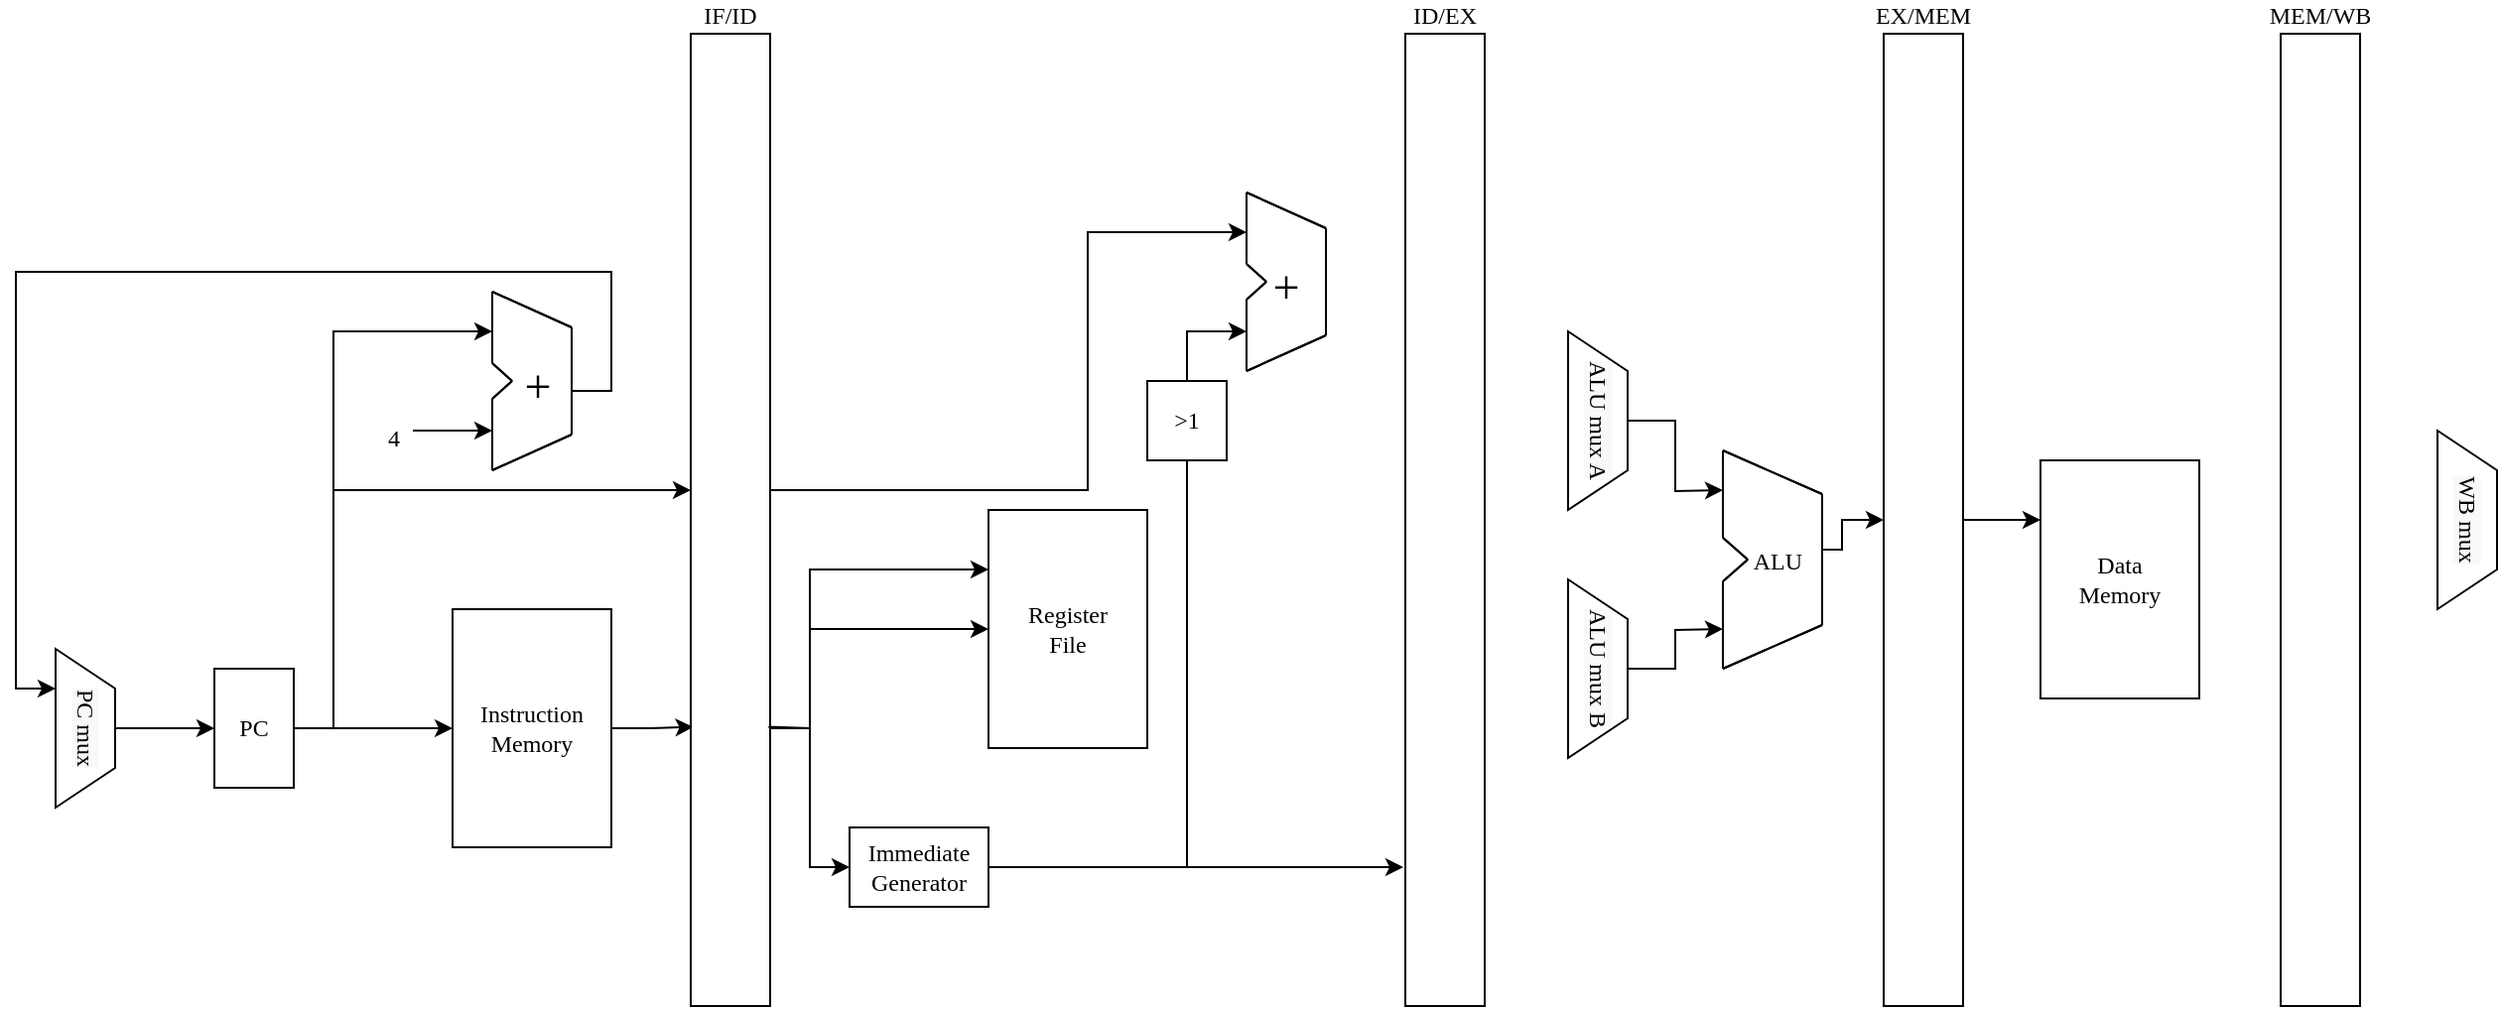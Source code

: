 <mxfile version="15.5.6" type="github">
  <diagram id="azKWPLhPDac-qttQemCD" name="Page-1">
    <mxGraphModel dx="1659" dy="1625" grid="1" gridSize="10" guides="1" tooltips="1" connect="1" arrows="1" fold="1" page="1" pageScale="1" pageWidth="827" pageHeight="1169" math="0" shadow="0">
      <root>
        <mxCell id="0" />
        <mxCell id="1" value="Datapath" parent="0" />
        <mxCell id="wjOAivdGiZ2GnUSQhhlL-72" style="edgeStyle=orthogonalEdgeStyle;rounded=0;orthogonalLoop=1;jettySize=auto;html=1;entryX=0.032;entryY=0.713;entryDx=0;entryDy=0;entryPerimeter=0;fontFamily=Computer Modern;fontSource=https%3A%2F%2Ffonts.googleapis.com%2Fcss%3Ffamily%3DComputer%2BModern;fontSize=12;" edge="1" parent="1" source="wjOAivdGiZ2GnUSQhhlL-1" target="wjOAivdGiZ2GnUSQhhlL-71">
          <mxGeometry relative="1" as="geometry">
            <Array as="points" />
          </mxGeometry>
        </mxCell>
        <mxCell id="wjOAivdGiZ2GnUSQhhlL-1" value="&lt;font face=&quot;Computer Modern&quot; data-font-src=&quot;https://fonts.googleapis.com/css?family=Computer+Modern&quot;&gt;Instruction&lt;br&gt;Memory&lt;/font&gt;" style="whiteSpace=wrap;html=1;" vertex="1" parent="1">
          <mxGeometry x="200" y="290" width="80" height="120" as="geometry" />
        </mxCell>
        <mxCell id="wjOAivdGiZ2GnUSQhhlL-3" value="&lt;font face=&quot;Computer Modern&quot;&gt;Data &lt;br&gt;Memory&lt;/font&gt;" style="whiteSpace=wrap;html=1;" vertex="1" parent="1">
          <mxGeometry x="1000" y="215" width="80" height="120" as="geometry" />
        </mxCell>
        <mxCell id="wjOAivdGiZ2GnUSQhhlL-65" style="edgeStyle=orthogonalEdgeStyle;rounded=0;orthogonalLoop=1;jettySize=auto;html=1;fontFamily=Computer Modern;fontSource=https%3A%2F%2Ffonts.googleapis.com%2Fcss%3Ffamily%3DComputer%2BModern;fontSize=12;" edge="1" parent="1" source="wjOAivdGiZ2GnUSQhhlL-7" target="wjOAivdGiZ2GnUSQhhlL-63">
          <mxGeometry relative="1" as="geometry" />
        </mxCell>
        <mxCell id="wjOAivdGiZ2GnUSQhhlL-7" value="&lt;font face=&quot;Computer Modern&quot;&gt;&lt;span style=&quot;background-color: rgb(248 , 249 , 250)&quot;&gt;PC mux&lt;br&gt;&lt;/span&gt;&lt;/font&gt;" style="shape=trapezoid;perimeter=trapezoidPerimeter;whiteSpace=wrap;html=1;fixedSize=1;rotation=90;" vertex="1" parent="1">
          <mxGeometry x="-25" y="335" width="80" height="30" as="geometry" />
        </mxCell>
        <mxCell id="wjOAivdGiZ2GnUSQhhlL-41" value="  ALU" style="group;fillColor=default;fontFamily=Computer Modern;fontSource=https%3A%2F%2Ffonts.googleapis.com%2Fcss%3Ffamily%3DComputer%2BModern;verticalAlign=middle;" vertex="1" connectable="0" parent="1">
          <mxGeometry x="840" y="210" width="50" height="110" as="geometry" />
        </mxCell>
        <mxCell id="wjOAivdGiZ2GnUSQhhlL-13" value="" style="endArrow=none;html=1;rounded=0;" edge="1" parent="wjOAivdGiZ2GnUSQhhlL-41">
          <mxGeometry width="50" height="50" relative="1" as="geometry">
            <mxPoint y="44" as="sourcePoint" />
            <mxPoint as="targetPoint" />
          </mxGeometry>
        </mxCell>
        <mxCell id="wjOAivdGiZ2GnUSQhhlL-14" value="" style="endArrow=none;html=1;rounded=0;" edge="1" parent="wjOAivdGiZ2GnUSQhhlL-41">
          <mxGeometry width="50" height="50" relative="1" as="geometry">
            <mxPoint y="110.0" as="sourcePoint" />
            <mxPoint y="66" as="targetPoint" />
            <Array as="points">
              <mxPoint y="110.0" />
            </Array>
          </mxGeometry>
        </mxCell>
        <mxCell id="wjOAivdGiZ2GnUSQhhlL-15" value="" style="endArrow=none;html=1;rounded=0;" edge="1" parent="wjOAivdGiZ2GnUSQhhlL-41">
          <mxGeometry width="50" height="50" relative="1" as="geometry">
            <mxPoint y="110.0" as="sourcePoint" />
            <mxPoint x="50" y="88" as="targetPoint" />
          </mxGeometry>
        </mxCell>
        <mxCell id="wjOAivdGiZ2GnUSQhhlL-16" value="" style="endArrow=none;html=1;rounded=0;" edge="1" parent="wjOAivdGiZ2GnUSQhhlL-41">
          <mxGeometry width="50" height="50" relative="1" as="geometry">
            <mxPoint as="sourcePoint" />
            <mxPoint x="50" y="22" as="targetPoint" />
          </mxGeometry>
        </mxCell>
        <mxCell id="wjOAivdGiZ2GnUSQhhlL-17" value="" style="endArrow=none;html=1;rounded=0;" edge="1" parent="wjOAivdGiZ2GnUSQhhlL-41">
          <mxGeometry width="50" height="50" relative="1" as="geometry">
            <mxPoint x="50" y="88" as="sourcePoint" />
            <mxPoint x="50" y="22" as="targetPoint" />
          </mxGeometry>
        </mxCell>
        <mxCell id="wjOAivdGiZ2GnUSQhhlL-18" value="" style="endArrow=none;html=1;rounded=0;" edge="1" parent="wjOAivdGiZ2GnUSQhhlL-41">
          <mxGeometry width="50" height="50" relative="1" as="geometry">
            <mxPoint x="12.5" y="55.0" as="sourcePoint" />
            <mxPoint y="44" as="targetPoint" />
          </mxGeometry>
        </mxCell>
        <mxCell id="wjOAivdGiZ2GnUSQhhlL-19" value="" style="endArrow=none;html=1;rounded=0;" edge="1" parent="wjOAivdGiZ2GnUSQhhlL-41">
          <mxGeometry width="50" height="50" relative="1" as="geometry">
            <mxPoint x="12.5" y="55.0" as="sourcePoint" />
            <mxPoint y="66" as="targetPoint" />
          </mxGeometry>
        </mxCell>
        <mxCell id="wjOAivdGiZ2GnUSQhhlL-20" value="" style="endArrow=none;html=1;rounded=0;" edge="1" parent="wjOAivdGiZ2GnUSQhhlL-41">
          <mxGeometry width="50" height="50" relative="1" as="geometry">
            <mxPoint y="44" as="sourcePoint" />
            <mxPoint as="targetPoint" />
          </mxGeometry>
        </mxCell>
        <mxCell id="wjOAivdGiZ2GnUSQhhlL-21" value="" style="endArrow=none;html=1;rounded=0;" edge="1" parent="wjOAivdGiZ2GnUSQhhlL-41">
          <mxGeometry width="50" height="50" relative="1" as="geometry">
            <mxPoint y="110.0" as="sourcePoint" />
            <mxPoint y="66" as="targetPoint" />
            <Array as="points">
              <mxPoint y="110.0" />
            </Array>
          </mxGeometry>
        </mxCell>
        <mxCell id="wjOAivdGiZ2GnUSQhhlL-22" value="" style="endArrow=none;html=1;rounded=0;" edge="1" parent="wjOAivdGiZ2GnUSQhhlL-41">
          <mxGeometry width="50" height="50" relative="1" as="geometry">
            <mxPoint y="110.0" as="sourcePoint" />
            <mxPoint x="50" y="88" as="targetPoint" />
          </mxGeometry>
        </mxCell>
        <mxCell id="wjOAivdGiZ2GnUSQhhlL-23" value="" style="endArrow=none;html=1;rounded=0;" edge="1" parent="wjOAivdGiZ2GnUSQhhlL-41">
          <mxGeometry width="50" height="50" relative="1" as="geometry">
            <mxPoint as="sourcePoint" />
            <mxPoint x="50" y="22" as="targetPoint" />
          </mxGeometry>
        </mxCell>
        <mxCell id="wjOAivdGiZ2GnUSQhhlL-24" value="" style="endArrow=none;html=1;rounded=0;" edge="1" parent="wjOAivdGiZ2GnUSQhhlL-41">
          <mxGeometry width="50" height="50" relative="1" as="geometry">
            <mxPoint x="50" y="88" as="sourcePoint" />
            <mxPoint x="50" y="22" as="targetPoint" />
          </mxGeometry>
        </mxCell>
        <mxCell id="wjOAivdGiZ2GnUSQhhlL-25" value="" style="endArrow=none;html=1;rounded=0;" edge="1" parent="wjOAivdGiZ2GnUSQhhlL-41">
          <mxGeometry width="50" height="50" relative="1" as="geometry">
            <mxPoint x="12.5" y="55.0" as="sourcePoint" />
            <mxPoint y="44" as="targetPoint" />
          </mxGeometry>
        </mxCell>
        <mxCell id="wjOAivdGiZ2GnUSQhhlL-26" value="" style="endArrow=none;html=1;rounded=0;" edge="1" parent="wjOAivdGiZ2GnUSQhhlL-41">
          <mxGeometry width="50" height="50" relative="1" as="geometry">
            <mxPoint x="12.5" y="55.0" as="sourcePoint" />
            <mxPoint y="66" as="targetPoint" />
          </mxGeometry>
        </mxCell>
        <mxCell id="wjOAivdGiZ2GnUSQhhlL-45" value=" +" style="group;fillColor=default;fontFamily=Computer Modern;fontSource=https%3A%2F%2Ffonts.googleapis.com%2Fcss%3Ffamily%3DComputer%2BModern;fontSize=24;verticalAlign=middle;align=center;" vertex="1" connectable="0" parent="1">
          <mxGeometry x="220" y="130" width="40" height="90" as="geometry" />
        </mxCell>
        <mxCell id="wjOAivdGiZ2GnUSQhhlL-46" value="" style="endArrow=none;html=1;rounded=0;" edge="1" parent="wjOAivdGiZ2GnUSQhhlL-45">
          <mxGeometry width="50" height="50" relative="1" as="geometry">
            <mxPoint y="36" as="sourcePoint" />
            <mxPoint as="targetPoint" />
          </mxGeometry>
        </mxCell>
        <mxCell id="wjOAivdGiZ2GnUSQhhlL-47" value="" style="endArrow=none;html=1;rounded=0;" edge="1" parent="wjOAivdGiZ2GnUSQhhlL-45">
          <mxGeometry width="50" height="50" relative="1" as="geometry">
            <mxPoint y="90.0" as="sourcePoint" />
            <mxPoint y="54" as="targetPoint" />
            <Array as="points">
              <mxPoint y="90.0" />
            </Array>
          </mxGeometry>
        </mxCell>
        <mxCell id="wjOAivdGiZ2GnUSQhhlL-48" value="" style="endArrow=none;html=1;rounded=0;" edge="1" parent="wjOAivdGiZ2GnUSQhhlL-45">
          <mxGeometry width="50" height="50" relative="1" as="geometry">
            <mxPoint y="90.0" as="sourcePoint" />
            <mxPoint x="40" y="72" as="targetPoint" />
          </mxGeometry>
        </mxCell>
        <mxCell id="wjOAivdGiZ2GnUSQhhlL-49" value="" style="endArrow=none;html=1;rounded=0;" edge="1" parent="wjOAivdGiZ2GnUSQhhlL-45">
          <mxGeometry width="50" height="50" relative="1" as="geometry">
            <mxPoint as="sourcePoint" />
            <mxPoint x="40" y="18" as="targetPoint" />
          </mxGeometry>
        </mxCell>
        <mxCell id="wjOAivdGiZ2GnUSQhhlL-50" value="" style="endArrow=none;html=1;rounded=0;" edge="1" parent="wjOAivdGiZ2GnUSQhhlL-45">
          <mxGeometry width="50" height="50" relative="1" as="geometry">
            <mxPoint x="40" y="72" as="sourcePoint" />
            <mxPoint x="40" y="18" as="targetPoint" />
          </mxGeometry>
        </mxCell>
        <mxCell id="wjOAivdGiZ2GnUSQhhlL-51" value="" style="endArrow=none;html=1;rounded=0;" edge="1" parent="wjOAivdGiZ2GnUSQhhlL-45">
          <mxGeometry width="50" height="50" relative="1" as="geometry">
            <mxPoint x="10" y="45.0" as="sourcePoint" />
            <mxPoint y="36" as="targetPoint" />
          </mxGeometry>
        </mxCell>
        <mxCell id="wjOAivdGiZ2GnUSQhhlL-52" value="" style="endArrow=none;html=1;rounded=0;" edge="1" parent="wjOAivdGiZ2GnUSQhhlL-45">
          <mxGeometry width="50" height="50" relative="1" as="geometry">
            <mxPoint x="10" y="45.0" as="sourcePoint" />
            <mxPoint y="54" as="targetPoint" />
          </mxGeometry>
        </mxCell>
        <mxCell id="wjOAivdGiZ2GnUSQhhlL-53" value="" style="endArrow=none;html=1;rounded=0;" edge="1" parent="wjOAivdGiZ2GnUSQhhlL-45">
          <mxGeometry width="50" height="50" relative="1" as="geometry">
            <mxPoint y="36" as="sourcePoint" />
            <mxPoint as="targetPoint" />
          </mxGeometry>
        </mxCell>
        <mxCell id="wjOAivdGiZ2GnUSQhhlL-54" value="" style="endArrow=none;html=1;rounded=0;" edge="1" parent="wjOAivdGiZ2GnUSQhhlL-45">
          <mxGeometry width="50" height="50" relative="1" as="geometry">
            <mxPoint y="90.0" as="sourcePoint" />
            <mxPoint y="54" as="targetPoint" />
            <Array as="points">
              <mxPoint y="90.0" />
            </Array>
          </mxGeometry>
        </mxCell>
        <mxCell id="wjOAivdGiZ2GnUSQhhlL-55" value="" style="endArrow=none;html=1;rounded=0;" edge="1" parent="wjOAivdGiZ2GnUSQhhlL-45">
          <mxGeometry width="50" height="50" relative="1" as="geometry">
            <mxPoint y="90.0" as="sourcePoint" />
            <mxPoint x="40" y="72" as="targetPoint" />
          </mxGeometry>
        </mxCell>
        <mxCell id="wjOAivdGiZ2GnUSQhhlL-56" value="" style="endArrow=none;html=1;rounded=0;" edge="1" parent="wjOAivdGiZ2GnUSQhhlL-45">
          <mxGeometry width="50" height="50" relative="1" as="geometry">
            <mxPoint as="sourcePoint" />
            <mxPoint x="40" y="18" as="targetPoint" />
          </mxGeometry>
        </mxCell>
        <mxCell id="wjOAivdGiZ2GnUSQhhlL-57" value="" style="endArrow=none;html=1;rounded=0;" edge="1" parent="wjOAivdGiZ2GnUSQhhlL-45">
          <mxGeometry width="50" height="50" relative="1" as="geometry">
            <mxPoint x="40" y="72" as="sourcePoint" />
            <mxPoint x="40" y="18" as="targetPoint" />
          </mxGeometry>
        </mxCell>
        <mxCell id="wjOAivdGiZ2GnUSQhhlL-58" value="" style="endArrow=none;html=1;rounded=0;" edge="1" parent="wjOAivdGiZ2GnUSQhhlL-45">
          <mxGeometry width="50" height="50" relative="1" as="geometry">
            <mxPoint x="10" y="45.0" as="sourcePoint" />
            <mxPoint y="36" as="targetPoint" />
          </mxGeometry>
        </mxCell>
        <mxCell id="wjOAivdGiZ2GnUSQhhlL-59" value="" style="endArrow=none;html=1;rounded=0;" edge="1" parent="wjOAivdGiZ2GnUSQhhlL-45">
          <mxGeometry width="50" height="50" relative="1" as="geometry">
            <mxPoint x="10" y="45.0" as="sourcePoint" />
            <mxPoint y="54" as="targetPoint" />
          </mxGeometry>
        </mxCell>
        <mxCell id="wjOAivdGiZ2GnUSQhhlL-62" style="edgeStyle=orthogonalEdgeStyle;rounded=0;orthogonalLoop=1;jettySize=auto;html=1;fontFamily=Computer Modern;fontSource=https%3A%2F%2Ffonts.googleapis.com%2Fcss%3Ffamily%3DComputer%2BModern;fontSize=12;" edge="1" parent="1" source="wjOAivdGiZ2GnUSQhhlL-61">
          <mxGeometry relative="1" as="geometry">
            <mxPoint x="220" y="200" as="targetPoint" />
          </mxGeometry>
        </mxCell>
        <mxCell id="wjOAivdGiZ2GnUSQhhlL-61" value="&lt;font style=&quot;font-size: 12px&quot;&gt;4&lt;/font&gt;" style="text;html=1;align=center;verticalAlign=middle;resizable=0;points=[];autosize=1;strokeColor=none;fillColor=none;fontSize=24;fontFamily=Computer Modern;" vertex="1" parent="1">
          <mxGeometry x="160" y="180" width="20" height="40" as="geometry" />
        </mxCell>
        <mxCell id="wjOAivdGiZ2GnUSQhhlL-64" style="edgeStyle=orthogonalEdgeStyle;rounded=0;orthogonalLoop=1;jettySize=auto;html=1;fontFamily=Computer Modern;fontSource=https%3A%2F%2Ffonts.googleapis.com%2Fcss%3Ffamily%3DComputer%2BModern;fontSize=12;" edge="1" parent="1" source="wjOAivdGiZ2GnUSQhhlL-63">
          <mxGeometry relative="1" as="geometry">
            <mxPoint x="220" y="150" as="targetPoint" />
            <Array as="points">
              <mxPoint x="140" y="350" />
              <mxPoint x="140" y="150" />
            </Array>
          </mxGeometry>
        </mxCell>
        <mxCell id="wjOAivdGiZ2GnUSQhhlL-70" style="edgeStyle=orthogonalEdgeStyle;rounded=0;orthogonalLoop=1;jettySize=auto;html=1;entryX=0;entryY=0.5;entryDx=0;entryDy=0;fontFamily=Computer Modern;fontSource=https%3A%2F%2Ffonts.googleapis.com%2Fcss%3Ffamily%3DComputer%2BModern;fontSize=12;" edge="1" parent="1" source="wjOAivdGiZ2GnUSQhhlL-63" target="wjOAivdGiZ2GnUSQhhlL-1">
          <mxGeometry relative="1" as="geometry" />
        </mxCell>
        <mxCell id="wjOAivdGiZ2GnUSQhhlL-122" style="edgeStyle=orthogonalEdgeStyle;rounded=0;orthogonalLoop=1;jettySize=auto;html=1;fontFamily=Computer Modern;fontSource=https%3A%2F%2Ffonts.googleapis.com%2Fcss%3Ffamily%3DComputer%2BModern;fontSize=24;fontColor=#3399FF;strokeColor=#000000;" edge="1" parent="1" source="wjOAivdGiZ2GnUSQhhlL-63" target="wjOAivdGiZ2GnUSQhhlL-71">
          <mxGeometry relative="1" as="geometry">
            <Array as="points">
              <mxPoint x="140" y="350" />
              <mxPoint x="140" y="230" />
            </Array>
          </mxGeometry>
        </mxCell>
        <mxCell id="wjOAivdGiZ2GnUSQhhlL-63" value="&lt;font face=&quot;Computer Modern&quot;&gt;PC&lt;/font&gt;" style="whiteSpace=wrap;html=1;" vertex="1" parent="1">
          <mxGeometry x="80" y="320" width="40" height="60" as="geometry" />
        </mxCell>
        <mxCell id="wjOAivdGiZ2GnUSQhhlL-69" value="" style="endArrow=classic;html=1;rounded=0;fontFamily=Computer Modern;fontSource=https%3A%2F%2Ffonts.googleapis.com%2Fcss%3Ffamily%3DComputer%2BModern;fontSize=12;entryX=0.25;entryY=1;entryDx=0;entryDy=0;" edge="1" parent="1" target="wjOAivdGiZ2GnUSQhhlL-7">
          <mxGeometry width="50" height="50" relative="1" as="geometry">
            <mxPoint x="260" y="180" as="sourcePoint" />
            <mxPoint x="230" y="280" as="targetPoint" />
            <Array as="points">
              <mxPoint x="280" y="180" />
              <mxPoint x="280" y="120" />
              <mxPoint x="-20" y="120" />
              <mxPoint x="-20" y="240" />
              <mxPoint x="-20" y="330" />
            </Array>
          </mxGeometry>
        </mxCell>
        <mxCell id="wjOAivdGiZ2GnUSQhhlL-91" style="edgeStyle=orthogonalEdgeStyle;rounded=0;orthogonalLoop=1;jettySize=auto;html=1;entryX=0;entryY=0.25;entryDx=0;entryDy=0;fontFamily=Computer Modern;fontSource=https%3A%2F%2Ffonts.googleapis.com%2Fcss%3Ffamily%3DComputer%2BModern;fontSize=12;fontColor=#3399FF;strokeColor=#000000;" edge="1" parent="1" source="wjOAivdGiZ2GnUSQhhlL-71" target="wjOAivdGiZ2GnUSQhhlL-74">
          <mxGeometry relative="1" as="geometry">
            <Array as="points">
              <mxPoint x="380" y="350" />
              <mxPoint x="380" y="270" />
            </Array>
          </mxGeometry>
        </mxCell>
        <mxCell id="wjOAivdGiZ2GnUSQhhlL-93" style="edgeStyle=orthogonalEdgeStyle;rounded=0;orthogonalLoop=1;jettySize=auto;html=1;fontFamily=Computer Modern;fontSource=https%3A%2F%2Ffonts.googleapis.com%2Fcss%3Ffamily%3DComputer%2BModern;fontSize=12;fontColor=#3399FF;strokeColor=#000000;" edge="1" parent="1" source="wjOAivdGiZ2GnUSQhhlL-71" target="wjOAivdGiZ2GnUSQhhlL-74">
          <mxGeometry relative="1" as="geometry">
            <Array as="points">
              <mxPoint x="380" y="350" />
              <mxPoint x="380" y="300" />
            </Array>
          </mxGeometry>
        </mxCell>
        <mxCell id="wjOAivdGiZ2GnUSQhhlL-123" style="edgeStyle=orthogonalEdgeStyle;rounded=0;orthogonalLoop=1;jettySize=auto;html=1;fontFamily=Computer Modern;fontSource=https%3A%2F%2Ffonts.googleapis.com%2Fcss%3Ffamily%3DComputer%2BModern;fontSize=24;fontColor=#3399FF;strokeColor=#000000;" edge="1" parent="1" source="wjOAivdGiZ2GnUSQhhlL-71">
          <mxGeometry relative="1" as="geometry">
            <mxPoint x="600" y="100" as="targetPoint" />
            <Array as="points">
              <mxPoint x="520" y="230" />
              <mxPoint x="520" y="100" />
            </Array>
          </mxGeometry>
        </mxCell>
        <mxCell id="wjOAivdGiZ2GnUSQhhlL-71" value="IF/ID" style="whiteSpace=wrap;html=1;fontFamily=Computer Modern;fontSource=https%3A%2F%2Ffonts.googleapis.com%2Fcss%3Ffamily%3DComputer%2BModern;fontSize=12;fillColor=default;align=center;verticalAlign=bottom;labelPosition=center;verticalLabelPosition=top;" vertex="1" parent="1">
          <mxGeometry x="320" width="40" height="490" as="geometry" />
        </mxCell>
        <mxCell id="wjOAivdGiZ2GnUSQhhlL-74" value="&lt;font face=&quot;Computer Modern&quot;&gt;Register &lt;br&gt;File&lt;/font&gt;" style="whiteSpace=wrap;html=1;" vertex="1" parent="1">
          <mxGeometry x="470" y="240" width="80" height="120" as="geometry" />
        </mxCell>
        <mxCell id="wjOAivdGiZ2GnUSQhhlL-80" style="edgeStyle=orthogonalEdgeStyle;rounded=0;orthogonalLoop=1;jettySize=auto;html=1;fontFamily=Computer Modern;fontSource=https%3A%2F%2Ffonts.googleapis.com%2Fcss%3Ffamily%3DComputer%2BModern;fontSize=12;" edge="1" parent="1" source="wjOAivdGiZ2GnUSQhhlL-75">
          <mxGeometry relative="1" as="geometry">
            <mxPoint x="679" y="420" as="targetPoint" />
            <Array as="points">
              <mxPoint x="679" y="420" />
            </Array>
          </mxGeometry>
        </mxCell>
        <mxCell id="wjOAivdGiZ2GnUSQhhlL-119" style="edgeStyle=orthogonalEdgeStyle;rounded=0;orthogonalLoop=1;jettySize=auto;html=1;fontFamily=Computer Modern;fontSource=https%3A%2F%2Ffonts.googleapis.com%2Fcss%3Ffamily%3DComputer%2BModern;fontSize=24;fontColor=#3399FF;strokeColor=#000000;startArrow=none;" edge="1" parent="1" source="wjOAivdGiZ2GnUSQhhlL-120">
          <mxGeometry relative="1" as="geometry">
            <mxPoint x="600" y="150" as="targetPoint" />
            <Array as="points">
              <mxPoint x="570" y="150" />
            </Array>
          </mxGeometry>
        </mxCell>
        <mxCell id="wjOAivdGiZ2GnUSQhhlL-75" value="Immediate &lt;br&gt;Generator" style="rounded=1;whiteSpace=wrap;html=1;fontFamily=Computer Modern;fontSource=https%3A%2F%2Ffonts.googleapis.com%2Fcss%3Ffamily%3DComputer%2BModern;fontSize=12;fillColor=default;align=center;verticalAlign=middle;arcSize=0;" vertex="1" parent="1">
          <mxGeometry x="400" y="400" width="70" height="40" as="geometry" />
        </mxCell>
        <mxCell id="wjOAivdGiZ2GnUSQhhlL-76" value="ID/EX" style="whiteSpace=wrap;html=1;fontFamily=Computer Modern;fontSource=https%3A%2F%2Ffonts.googleapis.com%2Fcss%3Ffamily%3DComputer%2BModern;fontSize=12;fillColor=default;align=center;verticalAlign=bottom;labelPosition=center;verticalLabelPosition=top;" vertex="1" parent="1">
          <mxGeometry x="680" width="40" height="490" as="geometry" />
        </mxCell>
        <mxCell id="wjOAivdGiZ2GnUSQhhlL-129" style="edgeStyle=orthogonalEdgeStyle;rounded=0;orthogonalLoop=1;jettySize=auto;html=1;entryX=0;entryY=0.25;entryDx=0;entryDy=0;fontFamily=Computer Modern;fontSource=https%3A%2F%2Ffonts.googleapis.com%2Fcss%3Ffamily%3DComputer%2BModern;fontSize=24;fontColor=#3399FF;strokeColor=#000000;" edge="1" parent="1" source="wjOAivdGiZ2GnUSQhhlL-77" target="wjOAivdGiZ2GnUSQhhlL-3">
          <mxGeometry relative="1" as="geometry" />
        </mxCell>
        <mxCell id="wjOAivdGiZ2GnUSQhhlL-77" value="EX/MEM" style="whiteSpace=wrap;html=1;fontFamily=Computer Modern;fontSource=https%3A%2F%2Ffonts.googleapis.com%2Fcss%3Ffamily%3DComputer%2BModern;fontSize=12;fillColor=default;align=center;verticalAlign=bottom;labelPosition=center;verticalLabelPosition=top;" vertex="1" parent="1">
          <mxGeometry x="921" width="40" height="490" as="geometry" />
        </mxCell>
        <mxCell id="wjOAivdGiZ2GnUSQhhlL-78" value="MEM/WB" style="whiteSpace=wrap;html=1;fontFamily=Computer Modern;fontSource=https%3A%2F%2Ffonts.googleapis.com%2Fcss%3Ffamily%3DComputer%2BModern;fontSize=12;fillColor=default;align=center;verticalAlign=bottom;labelPosition=center;verticalLabelPosition=top;" vertex="1" parent="1">
          <mxGeometry x="1121" width="40" height="490" as="geometry" />
        </mxCell>
        <mxCell id="wjOAivdGiZ2GnUSQhhlL-79" style="edgeStyle=orthogonalEdgeStyle;rounded=0;orthogonalLoop=1;jettySize=auto;html=1;fontFamily=Computer Modern;fontSource=https%3A%2F%2Ffonts.googleapis.com%2Fcss%3Ffamily%3DComputer%2BModern;fontSize=12;exitX=0.979;exitY=0.713;exitDx=0;exitDy=0;exitPerimeter=0;entryX=0;entryY=0.5;entryDx=0;entryDy=0;" edge="1" parent="1" source="wjOAivdGiZ2GnUSQhhlL-71" target="wjOAivdGiZ2GnUSQhhlL-75">
          <mxGeometry relative="1" as="geometry">
            <mxPoint x="290" y="359.99" as="sourcePoint" />
            <mxPoint x="420" y="350" as="targetPoint" />
            <Array as="points">
              <mxPoint x="362" y="349" />
              <mxPoint x="380" y="350" />
              <mxPoint x="380" y="420" />
            </Array>
          </mxGeometry>
        </mxCell>
        <mxCell id="wjOAivdGiZ2GnUSQhhlL-84" style="edgeStyle=orthogonalEdgeStyle;rounded=0;orthogonalLoop=1;jettySize=auto;html=1;fontFamily=Computer Modern;fontSource=https%3A%2F%2Ffonts.googleapis.com%2Fcss%3Ffamily%3DComputer%2BModern;fontSize=12;" edge="1" parent="1" source="wjOAivdGiZ2GnUSQhhlL-81">
          <mxGeometry relative="1" as="geometry">
            <mxPoint x="840" y="230.0" as="targetPoint" />
          </mxGeometry>
        </mxCell>
        <mxCell id="wjOAivdGiZ2GnUSQhhlL-81" value="&lt;font face=&quot;Computer Modern&quot;&gt;&lt;span style=&quot;background-color: rgb(248 , 249 , 250)&quot;&gt;ALU mux A&lt;br&gt;&lt;/span&gt;&lt;/font&gt;" style="shape=trapezoid;perimeter=trapezoidPerimeter;whiteSpace=wrap;html=1;fixedSize=1;rotation=90;" vertex="1" parent="1">
          <mxGeometry x="732" y="180" width="90" height="30" as="geometry" />
        </mxCell>
        <mxCell id="wjOAivdGiZ2GnUSQhhlL-83" style="edgeStyle=orthogonalEdgeStyle;rounded=0;orthogonalLoop=1;jettySize=auto;html=1;fontFamily=Computer Modern;fontSource=https%3A%2F%2Ffonts.googleapis.com%2Fcss%3Ffamily%3DComputer%2BModern;fontSize=12;" edge="1" parent="1" source="wjOAivdGiZ2GnUSQhhlL-82">
          <mxGeometry relative="1" as="geometry">
            <mxPoint x="840" y="300" as="targetPoint" />
          </mxGeometry>
        </mxCell>
        <mxCell id="wjOAivdGiZ2GnUSQhhlL-82" value="&lt;font face=&quot;Computer Modern&quot;&gt;&lt;span style=&quot;background-color: rgb(248 , 249 , 250)&quot;&gt;ALU mux B&lt;br&gt;&lt;/span&gt;&lt;/font&gt;" style="shape=trapezoid;perimeter=trapezoidPerimeter;whiteSpace=wrap;html=1;fixedSize=1;rotation=90;" vertex="1" parent="1">
          <mxGeometry x="732" y="305" width="90" height="30" as="geometry" />
        </mxCell>
        <mxCell id="wjOAivdGiZ2GnUSQhhlL-89" value="&lt;font face=&quot;Computer Modern&quot;&gt;&lt;span style=&quot;background-color: rgb(248 , 249 , 250)&quot;&gt;WB mux&lt;br&gt;&lt;/span&gt;&lt;/font&gt;" style="shape=trapezoid;perimeter=trapezoidPerimeter;whiteSpace=wrap;html=1;fixedSize=1;rotation=90;" vertex="1" parent="1">
          <mxGeometry x="1170" y="230" width="90" height="30" as="geometry" />
        </mxCell>
        <mxCell id="wjOAivdGiZ2GnUSQhhlL-104" value="+" style="group;fillColor=default;fontFamily=Computer Modern;fontSource=https%3A%2F%2Ffonts.googleapis.com%2Fcss%3Ffamily%3DComputer%2BModern;verticalAlign=middle;fontSize=24;" vertex="1" connectable="0" parent="1">
          <mxGeometry x="600" y="80" width="40" height="90" as="geometry" />
        </mxCell>
        <mxCell id="wjOAivdGiZ2GnUSQhhlL-105" value="" style="endArrow=none;html=1;rounded=0;" edge="1" parent="wjOAivdGiZ2GnUSQhhlL-104">
          <mxGeometry width="50" height="50" relative="1" as="geometry">
            <mxPoint y="36" as="sourcePoint" />
            <mxPoint as="targetPoint" />
          </mxGeometry>
        </mxCell>
        <mxCell id="wjOAivdGiZ2GnUSQhhlL-106" value="" style="endArrow=none;html=1;rounded=0;" edge="1" parent="wjOAivdGiZ2GnUSQhhlL-104">
          <mxGeometry width="50" height="50" relative="1" as="geometry">
            <mxPoint y="90.0" as="sourcePoint" />
            <mxPoint y="54" as="targetPoint" />
            <Array as="points">
              <mxPoint y="90.0" />
            </Array>
          </mxGeometry>
        </mxCell>
        <mxCell id="wjOAivdGiZ2GnUSQhhlL-107" value="" style="endArrow=none;html=1;rounded=0;" edge="1" parent="wjOAivdGiZ2GnUSQhhlL-104">
          <mxGeometry width="50" height="50" relative="1" as="geometry">
            <mxPoint y="90.0" as="sourcePoint" />
            <mxPoint x="40" y="72" as="targetPoint" />
          </mxGeometry>
        </mxCell>
        <mxCell id="wjOAivdGiZ2GnUSQhhlL-108" value="" style="endArrow=none;html=1;rounded=0;" edge="1" parent="wjOAivdGiZ2GnUSQhhlL-104">
          <mxGeometry width="50" height="50" relative="1" as="geometry">
            <mxPoint as="sourcePoint" />
            <mxPoint x="40" y="18" as="targetPoint" />
          </mxGeometry>
        </mxCell>
        <mxCell id="wjOAivdGiZ2GnUSQhhlL-109" value="" style="endArrow=none;html=1;rounded=0;" edge="1" parent="wjOAivdGiZ2GnUSQhhlL-104">
          <mxGeometry width="50" height="50" relative="1" as="geometry">
            <mxPoint x="40" y="72" as="sourcePoint" />
            <mxPoint x="40" y="18" as="targetPoint" />
          </mxGeometry>
        </mxCell>
        <mxCell id="wjOAivdGiZ2GnUSQhhlL-110" value="" style="endArrow=none;html=1;rounded=0;" edge="1" parent="wjOAivdGiZ2GnUSQhhlL-104">
          <mxGeometry width="50" height="50" relative="1" as="geometry">
            <mxPoint x="10" y="45.0" as="sourcePoint" />
            <mxPoint y="36" as="targetPoint" />
          </mxGeometry>
        </mxCell>
        <mxCell id="wjOAivdGiZ2GnUSQhhlL-111" value="" style="endArrow=none;html=1;rounded=0;" edge="1" parent="wjOAivdGiZ2GnUSQhhlL-104">
          <mxGeometry width="50" height="50" relative="1" as="geometry">
            <mxPoint x="10" y="45.0" as="sourcePoint" />
            <mxPoint y="54" as="targetPoint" />
          </mxGeometry>
        </mxCell>
        <mxCell id="wjOAivdGiZ2GnUSQhhlL-112" value="" style="endArrow=none;html=1;rounded=0;" edge="1" parent="wjOAivdGiZ2GnUSQhhlL-104">
          <mxGeometry width="50" height="50" relative="1" as="geometry">
            <mxPoint y="36" as="sourcePoint" />
            <mxPoint as="targetPoint" />
          </mxGeometry>
        </mxCell>
        <mxCell id="wjOAivdGiZ2GnUSQhhlL-113" value="" style="endArrow=none;html=1;rounded=0;" edge="1" parent="wjOAivdGiZ2GnUSQhhlL-104">
          <mxGeometry width="50" height="50" relative="1" as="geometry">
            <mxPoint y="90.0" as="sourcePoint" />
            <mxPoint y="54" as="targetPoint" />
            <Array as="points">
              <mxPoint y="90.0" />
            </Array>
          </mxGeometry>
        </mxCell>
        <mxCell id="wjOAivdGiZ2GnUSQhhlL-114" value="" style="endArrow=none;html=1;rounded=0;" edge="1" parent="wjOAivdGiZ2GnUSQhhlL-104">
          <mxGeometry width="50" height="50" relative="1" as="geometry">
            <mxPoint y="90.0" as="sourcePoint" />
            <mxPoint x="40" y="72" as="targetPoint" />
          </mxGeometry>
        </mxCell>
        <mxCell id="wjOAivdGiZ2GnUSQhhlL-115" value="" style="endArrow=none;html=1;rounded=0;" edge="1" parent="wjOAivdGiZ2GnUSQhhlL-104">
          <mxGeometry width="50" height="50" relative="1" as="geometry">
            <mxPoint as="sourcePoint" />
            <mxPoint x="40" y="18" as="targetPoint" />
          </mxGeometry>
        </mxCell>
        <mxCell id="wjOAivdGiZ2GnUSQhhlL-116" value="" style="endArrow=none;html=1;rounded=0;" edge="1" parent="wjOAivdGiZ2GnUSQhhlL-104">
          <mxGeometry width="50" height="50" relative="1" as="geometry">
            <mxPoint x="40" y="72" as="sourcePoint" />
            <mxPoint x="40" y="18" as="targetPoint" />
          </mxGeometry>
        </mxCell>
        <mxCell id="wjOAivdGiZ2GnUSQhhlL-117" value="" style="endArrow=none;html=1;rounded=0;" edge="1" parent="wjOAivdGiZ2GnUSQhhlL-104">
          <mxGeometry width="50" height="50" relative="1" as="geometry">
            <mxPoint x="10" y="45.0" as="sourcePoint" />
            <mxPoint y="36" as="targetPoint" />
          </mxGeometry>
        </mxCell>
        <mxCell id="wjOAivdGiZ2GnUSQhhlL-118" value="" style="endArrow=none;html=1;rounded=0;" edge="1" parent="wjOAivdGiZ2GnUSQhhlL-104">
          <mxGeometry width="50" height="50" relative="1" as="geometry">
            <mxPoint x="10" y="45.0" as="sourcePoint" />
            <mxPoint y="54" as="targetPoint" />
          </mxGeometry>
        </mxCell>
        <mxCell id="wjOAivdGiZ2GnUSQhhlL-120" value="&amp;gt;1" style="rounded=1;whiteSpace=wrap;html=1;fontFamily=Computer Modern;fontSource=https%3A%2F%2Ffonts.googleapis.com%2Fcss%3Ffamily%3DComputer%2BModern;fontSize=12;fillColor=default;align=center;verticalAlign=middle;arcSize=0;" vertex="1" parent="1">
          <mxGeometry x="550" y="175" width="40" height="40" as="geometry" />
        </mxCell>
        <mxCell id="wjOAivdGiZ2GnUSQhhlL-121" value="" style="edgeStyle=orthogonalEdgeStyle;rounded=0;orthogonalLoop=1;jettySize=auto;html=1;fontFamily=Computer Modern;fontSource=https%3A%2F%2Ffonts.googleapis.com%2Fcss%3Ffamily%3DComputer%2BModern;fontSize=24;fontColor=#3399FF;strokeColor=#000000;endArrow=none;" edge="1" parent="1" source="wjOAivdGiZ2GnUSQhhlL-75" target="wjOAivdGiZ2GnUSQhhlL-120">
          <mxGeometry relative="1" as="geometry">
            <mxPoint x="600" y="150" as="targetPoint" />
            <mxPoint x="470" y="420.053" as="sourcePoint" />
            <Array as="points">
              <mxPoint x="570" y="420" />
            </Array>
          </mxGeometry>
        </mxCell>
        <mxCell id="wjOAivdGiZ2GnUSQhhlL-130" style="edgeStyle=orthogonalEdgeStyle;rounded=0;orthogonalLoop=1;jettySize=auto;html=1;entryX=0;entryY=0.5;entryDx=0;entryDy=0;fontFamily=Computer Modern;fontSource=https%3A%2F%2Ffonts.googleapis.com%2Fcss%3Ffamily%3DComputer%2BModern;fontSize=24;fontColor=#3399FF;strokeColor=#000000;" edge="1" parent="1" target="wjOAivdGiZ2GnUSQhhlL-77">
          <mxGeometry relative="1" as="geometry">
            <mxPoint x="890" y="260" as="sourcePoint" />
            <mxPoint x="1010" y="255" as="targetPoint" />
            <Array as="points">
              <mxPoint x="900" y="260" />
              <mxPoint x="900" y="245" />
            </Array>
          </mxGeometry>
        </mxCell>
        <mxCell id="wjOAivdGiZ2GnUSQhhlL-124" value="Controls" parent="0" visible="0" />
        <mxCell id="wjOAivdGiZ2GnUSQhhlL-125" style="edgeStyle=orthogonalEdgeStyle;rounded=0;orthogonalLoop=1;jettySize=auto;html=1;fontFamily=Computer Modern;fontSource=https%3A%2F%2Ffonts.googleapis.com%2Fcss%3Ffamily%3DComputer%2BModern;fontSize=12;fontColor=#3399FF;strokeColor=#3399FF;" edge="1" parent="wjOAivdGiZ2GnUSQhhlL-124" source="wjOAivdGiZ2GnUSQhhlL-126">
          <mxGeometry relative="1" as="geometry">
            <mxPoint x="319" y="468" as="targetPoint" />
            <Array as="points">
              <mxPoint x="50" y="60" />
              <mxPoint x="50" y="468" />
              <mxPoint x="319" y="468" />
            </Array>
          </mxGeometry>
        </mxCell>
        <mxCell id="wjOAivdGiZ2GnUSQhhlL-126" value="&lt;font color=&quot;#3399ff&quot;&gt;Hazard Detention Unit&lt;/font&gt;" style="rounded=1;whiteSpace=wrap;html=1;fontFamily=Computer Modern;fontSource=https%3A%2F%2Ffonts.googleapis.com%2Fcss%3Ffamily%3DComputer%2BModern;fontSize=12;fillColor=default;align=center;verticalAlign=middle;fontColor=#66B2FF;strokeColor=#3399FF;" vertex="1" parent="wjOAivdGiZ2GnUSQhhlL-124">
          <mxGeometry x="400" y="30" width="120" height="60" as="geometry" />
        </mxCell>
        <mxCell id="wjOAivdGiZ2GnUSQhhlL-127" value="&lt;font color=&quot;#3399ff&quot;&gt;Control Unit&lt;/font&gt;" style="rounded=1;whiteSpace=wrap;html=1;fontFamily=Computer Modern;fontSource=https%3A%2F%2Ffonts.googleapis.com%2Fcss%3Ffamily%3DComputer%2BModern;fontSize=12;fillColor=default;align=center;verticalAlign=middle;fontColor=#66B2FF;strokeColor=#3399FF;" vertex="1" parent="wjOAivdGiZ2GnUSQhhlL-124">
          <mxGeometry x="400" y="-60" width="120" height="60" as="geometry" />
        </mxCell>
        <mxCell id="wjOAivdGiZ2GnUSQhhlL-128" value="&lt;font color=&quot;#3399ff&quot;&gt;Forwarding Unit&lt;/font&gt;" style="rounded=1;whiteSpace=wrap;html=1;fontFamily=Computer Modern;fontSource=https%3A%2F%2Ffonts.googleapis.com%2Fcss%3Ffamily%3DComputer%2BModern;fontSize=12;fillColor=default;align=center;verticalAlign=middle;fontColor=#66B2FF;strokeColor=#3399FF;" vertex="1" parent="wjOAivdGiZ2GnUSQhhlL-124">
          <mxGeometry x="760" y="430" width="120" height="60" as="geometry" />
        </mxCell>
      </root>
    </mxGraphModel>
  </diagram>
</mxfile>
